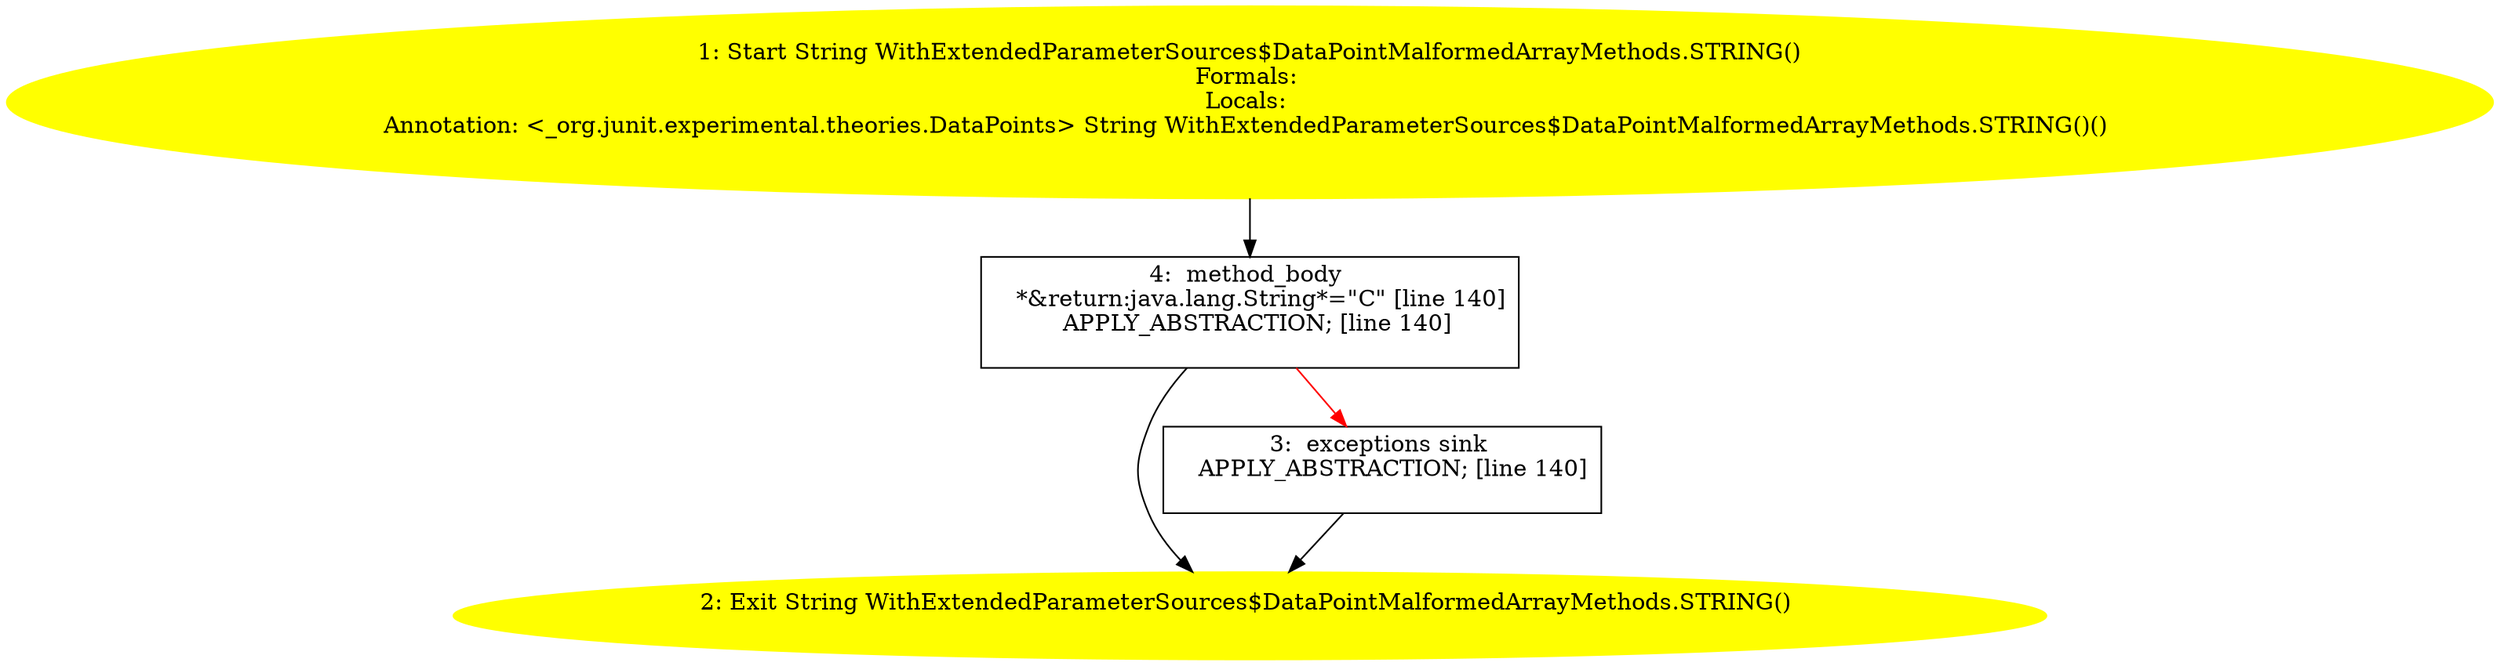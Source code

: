 /* @generated */
digraph cfg {
"org.junit.tests.experimental.theories.runner.WithExtendedParameterSources$DataPointMalformedArrayMet.1ebb69e920e36d683340d4cb645ef9f2_1" [label="1: Start String WithExtendedParameterSources$DataPointMalformedArrayMethods.STRING()\nFormals: \nLocals: \nAnnotation: <_org.junit.experimental.theories.DataPoints> String WithExtendedParameterSources$DataPointMalformedArrayMethods.STRING()() \n  " color=yellow style=filled]
	

	 "org.junit.tests.experimental.theories.runner.WithExtendedParameterSources$DataPointMalformedArrayMet.1ebb69e920e36d683340d4cb645ef9f2_1" -> "org.junit.tests.experimental.theories.runner.WithExtendedParameterSources$DataPointMalformedArrayMet.1ebb69e920e36d683340d4cb645ef9f2_4" ;
"org.junit.tests.experimental.theories.runner.WithExtendedParameterSources$DataPointMalformedArrayMet.1ebb69e920e36d683340d4cb645ef9f2_2" [label="2: Exit String WithExtendedParameterSources$DataPointMalformedArrayMethods.STRING() \n  " color=yellow style=filled]
	

"org.junit.tests.experimental.theories.runner.WithExtendedParameterSources$DataPointMalformedArrayMet.1ebb69e920e36d683340d4cb645ef9f2_3" [label="3:  exceptions sink \n   APPLY_ABSTRACTION; [line 140]\n " shape="box"]
	

	 "org.junit.tests.experimental.theories.runner.WithExtendedParameterSources$DataPointMalformedArrayMet.1ebb69e920e36d683340d4cb645ef9f2_3" -> "org.junit.tests.experimental.theories.runner.WithExtendedParameterSources$DataPointMalformedArrayMet.1ebb69e920e36d683340d4cb645ef9f2_2" ;
"org.junit.tests.experimental.theories.runner.WithExtendedParameterSources$DataPointMalformedArrayMet.1ebb69e920e36d683340d4cb645ef9f2_4" [label="4:  method_body \n   *&return:java.lang.String*=\"C\" [line 140]\n  APPLY_ABSTRACTION; [line 140]\n " shape="box"]
	

	 "org.junit.tests.experimental.theories.runner.WithExtendedParameterSources$DataPointMalformedArrayMet.1ebb69e920e36d683340d4cb645ef9f2_4" -> "org.junit.tests.experimental.theories.runner.WithExtendedParameterSources$DataPointMalformedArrayMet.1ebb69e920e36d683340d4cb645ef9f2_2" ;
	 "org.junit.tests.experimental.theories.runner.WithExtendedParameterSources$DataPointMalformedArrayMet.1ebb69e920e36d683340d4cb645ef9f2_4" -> "org.junit.tests.experimental.theories.runner.WithExtendedParameterSources$DataPointMalformedArrayMet.1ebb69e920e36d683340d4cb645ef9f2_3" [color="red" ];
}
